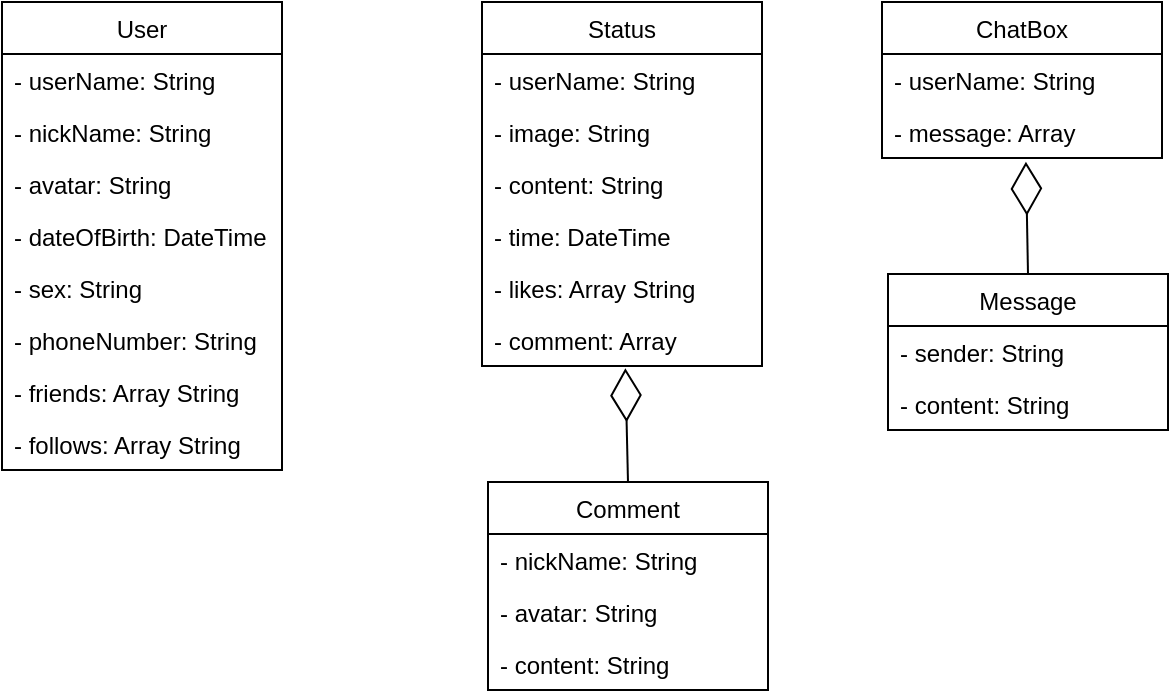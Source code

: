 <mxfile version="12.5.4" type="device"><diagram id="cHY7aMw30Ke0k-DDraJC" name="Page-1"><mxGraphModel dx="723" dy="356" grid="1" gridSize="10" guides="1" tooltips="1" connect="1" arrows="1" fold="1" page="1" pageScale="1" pageWidth="827" pageHeight="1169" math="0" shadow="0"><root><mxCell id="0"/><mxCell id="1" parent="0"/><mxCell id="wQfSos4ZCQLTUjRa2Bkh-5" value="User" style="swimlane;fontStyle=0;childLayout=stackLayout;horizontal=1;startSize=26;fillColor=none;horizontalStack=0;resizeParent=1;resizeParentMax=0;resizeLast=0;collapsible=1;marginBottom=0;" vertex="1" parent="1"><mxGeometry x="20" y="20" width="140" height="234" as="geometry"/></mxCell><mxCell id="wQfSos4ZCQLTUjRa2Bkh-6" value="- userName: String" style="text;strokeColor=none;fillColor=none;align=left;verticalAlign=top;spacingLeft=4;spacingRight=4;overflow=hidden;rotatable=0;points=[[0,0.5],[1,0.5]];portConstraint=eastwest;" vertex="1" parent="wQfSos4ZCQLTUjRa2Bkh-5"><mxGeometry y="26" width="140" height="26" as="geometry"/></mxCell><mxCell id="wQfSos4ZCQLTUjRa2Bkh-7" value="- nickName: String" style="text;strokeColor=none;fillColor=none;align=left;verticalAlign=top;spacingLeft=4;spacingRight=4;overflow=hidden;rotatable=0;points=[[0,0.5],[1,0.5]];portConstraint=eastwest;" vertex="1" parent="wQfSos4ZCQLTUjRa2Bkh-5"><mxGeometry y="52" width="140" height="26" as="geometry"/></mxCell><mxCell id="wQfSos4ZCQLTUjRa2Bkh-8" value="- avatar: String&#10;" style="text;strokeColor=none;fillColor=none;align=left;verticalAlign=top;spacingLeft=4;spacingRight=4;overflow=hidden;rotatable=0;points=[[0,0.5],[1,0.5]];portConstraint=eastwest;" vertex="1" parent="wQfSos4ZCQLTUjRa2Bkh-5"><mxGeometry y="78" width="140" height="26" as="geometry"/></mxCell><mxCell id="wQfSos4ZCQLTUjRa2Bkh-21" value="- dateOfBirth: DateTime" style="text;strokeColor=none;fillColor=none;align=left;verticalAlign=top;spacingLeft=4;spacingRight=4;overflow=hidden;rotatable=0;points=[[0,0.5],[1,0.5]];portConstraint=eastwest;" vertex="1" parent="wQfSos4ZCQLTUjRa2Bkh-5"><mxGeometry y="104" width="140" height="26" as="geometry"/></mxCell><mxCell id="wQfSos4ZCQLTUjRa2Bkh-22" value="- sex: String" style="text;strokeColor=none;fillColor=none;align=left;verticalAlign=top;spacingLeft=4;spacingRight=4;overflow=hidden;rotatable=0;points=[[0,0.5],[1,0.5]];portConstraint=eastwest;" vertex="1" parent="wQfSos4ZCQLTUjRa2Bkh-5"><mxGeometry y="130" width="140" height="26" as="geometry"/></mxCell><mxCell id="wQfSos4ZCQLTUjRa2Bkh-23" value="- phoneNumber: String" style="text;strokeColor=none;fillColor=none;align=left;verticalAlign=top;spacingLeft=4;spacingRight=4;overflow=hidden;rotatable=0;points=[[0,0.5],[1,0.5]];portConstraint=eastwest;" vertex="1" parent="wQfSos4ZCQLTUjRa2Bkh-5"><mxGeometry y="156" width="140" height="26" as="geometry"/></mxCell><mxCell id="wQfSos4ZCQLTUjRa2Bkh-24" value="- friends: Array String" style="text;strokeColor=none;fillColor=none;align=left;verticalAlign=top;spacingLeft=4;spacingRight=4;overflow=hidden;rotatable=0;points=[[0,0.5],[1,0.5]];portConstraint=eastwest;" vertex="1" parent="wQfSos4ZCQLTUjRa2Bkh-5"><mxGeometry y="182" width="140" height="26" as="geometry"/></mxCell><mxCell id="wQfSos4ZCQLTUjRa2Bkh-25" value="- follows: Array String" style="text;strokeColor=none;fillColor=none;align=left;verticalAlign=top;spacingLeft=4;spacingRight=4;overflow=hidden;rotatable=0;points=[[0,0.5],[1,0.5]];portConstraint=eastwest;" vertex="1" parent="wQfSos4ZCQLTUjRa2Bkh-5"><mxGeometry y="208" width="140" height="26" as="geometry"/></mxCell><mxCell id="wQfSos4ZCQLTUjRa2Bkh-26" value="Status" style="swimlane;fontStyle=0;childLayout=stackLayout;horizontal=1;startSize=26;fillColor=none;horizontalStack=0;resizeParent=1;resizeParentMax=0;resizeLast=0;collapsible=1;marginBottom=0;" vertex="1" parent="1"><mxGeometry x="260" y="20" width="140" height="182" as="geometry"/></mxCell><mxCell id="wQfSos4ZCQLTUjRa2Bkh-27" value="- userName: String" style="text;strokeColor=none;fillColor=none;align=left;verticalAlign=top;spacingLeft=4;spacingRight=4;overflow=hidden;rotatable=0;points=[[0,0.5],[1,0.5]];portConstraint=eastwest;" vertex="1" parent="wQfSos4ZCQLTUjRa2Bkh-26"><mxGeometry y="26" width="140" height="26" as="geometry"/></mxCell><mxCell id="wQfSos4ZCQLTUjRa2Bkh-28" value="- image: String" style="text;strokeColor=none;fillColor=none;align=left;verticalAlign=top;spacingLeft=4;spacingRight=4;overflow=hidden;rotatable=0;points=[[0,0.5],[1,0.5]];portConstraint=eastwest;" vertex="1" parent="wQfSos4ZCQLTUjRa2Bkh-26"><mxGeometry y="52" width="140" height="26" as="geometry"/></mxCell><mxCell id="wQfSos4ZCQLTUjRa2Bkh-29" value="- content: String" style="text;strokeColor=none;fillColor=none;align=left;verticalAlign=top;spacingLeft=4;spacingRight=4;overflow=hidden;rotatable=0;points=[[0,0.5],[1,0.5]];portConstraint=eastwest;" vertex="1" parent="wQfSos4ZCQLTUjRa2Bkh-26"><mxGeometry y="78" width="140" height="26" as="geometry"/></mxCell><mxCell id="wQfSos4ZCQLTUjRa2Bkh-30" value="- time: DateTime" style="text;strokeColor=none;fillColor=none;align=left;verticalAlign=top;spacingLeft=4;spacingRight=4;overflow=hidden;rotatable=0;points=[[0,0.5],[1,0.5]];portConstraint=eastwest;" vertex="1" parent="wQfSos4ZCQLTUjRa2Bkh-26"><mxGeometry y="104" width="140" height="26" as="geometry"/></mxCell><mxCell id="wQfSos4ZCQLTUjRa2Bkh-31" value="- likes: Array String" style="text;strokeColor=none;fillColor=none;align=left;verticalAlign=top;spacingLeft=4;spacingRight=4;overflow=hidden;rotatable=0;points=[[0,0.5],[1,0.5]];portConstraint=eastwest;" vertex="1" parent="wQfSos4ZCQLTUjRa2Bkh-26"><mxGeometry y="130" width="140" height="26" as="geometry"/></mxCell><mxCell id="wQfSos4ZCQLTUjRa2Bkh-32" value="- comment: Array" style="text;strokeColor=none;fillColor=none;align=left;verticalAlign=top;spacingLeft=4;spacingRight=4;overflow=hidden;rotatable=0;points=[[0,0.5],[1,0.5]];portConstraint=eastwest;" vertex="1" parent="wQfSos4ZCQLTUjRa2Bkh-26"><mxGeometry y="156" width="140" height="26" as="geometry"/></mxCell><mxCell id="wQfSos4ZCQLTUjRa2Bkh-33" value="Comment" style="swimlane;fontStyle=0;childLayout=stackLayout;horizontal=1;startSize=26;fillColor=none;horizontalStack=0;resizeParent=1;resizeParentMax=0;resizeLast=0;collapsible=1;marginBottom=0;" vertex="1" parent="1"><mxGeometry x="263" y="260" width="140" height="104" as="geometry"/></mxCell><mxCell id="wQfSos4ZCQLTUjRa2Bkh-34" value="- nickName: String" style="text;strokeColor=none;fillColor=none;align=left;verticalAlign=top;spacingLeft=4;spacingRight=4;overflow=hidden;rotatable=0;points=[[0,0.5],[1,0.5]];portConstraint=eastwest;" vertex="1" parent="wQfSos4ZCQLTUjRa2Bkh-33"><mxGeometry y="26" width="140" height="26" as="geometry"/></mxCell><mxCell id="wQfSos4ZCQLTUjRa2Bkh-35" value="- avatar: String" style="text;strokeColor=none;fillColor=none;align=left;verticalAlign=top;spacingLeft=4;spacingRight=4;overflow=hidden;rotatable=0;points=[[0,0.5],[1,0.5]];portConstraint=eastwest;" vertex="1" parent="wQfSos4ZCQLTUjRa2Bkh-33"><mxGeometry y="52" width="140" height="26" as="geometry"/></mxCell><mxCell id="wQfSos4ZCQLTUjRa2Bkh-36" value="- content: String" style="text;strokeColor=none;fillColor=none;align=left;verticalAlign=top;spacingLeft=4;spacingRight=4;overflow=hidden;rotatable=0;points=[[0,0.5],[1,0.5]];portConstraint=eastwest;" vertex="1" parent="wQfSos4ZCQLTUjRa2Bkh-33"><mxGeometry y="78" width="140" height="26" as="geometry"/></mxCell><mxCell id="wQfSos4ZCQLTUjRa2Bkh-38" value="" style="endArrow=diamondThin;endFill=0;endSize=24;html=1;entryX=0.512;entryY=1.045;entryDx=0;entryDy=0;entryPerimeter=0;exitX=0.5;exitY=0;exitDx=0;exitDy=0;" edge="1" parent="1" source="wQfSos4ZCQLTUjRa2Bkh-33" target="wQfSos4ZCQLTUjRa2Bkh-32"><mxGeometry width="160" relative="1" as="geometry"><mxPoint x="20" y="390" as="sourcePoint"/><mxPoint x="180" y="390" as="targetPoint"/></mxGeometry></mxCell><mxCell id="wQfSos4ZCQLTUjRa2Bkh-39" value="ChatBox" style="swimlane;fontStyle=0;childLayout=stackLayout;horizontal=1;startSize=26;fillColor=none;horizontalStack=0;resizeParent=1;resizeParentMax=0;resizeLast=0;collapsible=1;marginBottom=0;" vertex="1" parent="1"><mxGeometry x="460" y="20" width="140" height="78" as="geometry"/></mxCell><mxCell id="wQfSos4ZCQLTUjRa2Bkh-40" value="- userName: String" style="text;strokeColor=none;fillColor=none;align=left;verticalAlign=top;spacingLeft=4;spacingRight=4;overflow=hidden;rotatable=0;points=[[0,0.5],[1,0.5]];portConstraint=eastwest;" vertex="1" parent="wQfSos4ZCQLTUjRa2Bkh-39"><mxGeometry y="26" width="140" height="26" as="geometry"/></mxCell><mxCell id="wQfSos4ZCQLTUjRa2Bkh-41" value="- message: Array" style="text;strokeColor=none;fillColor=none;align=left;verticalAlign=top;spacingLeft=4;spacingRight=4;overflow=hidden;rotatable=0;points=[[0,0.5],[1,0.5]];portConstraint=eastwest;" vertex="1" parent="wQfSos4ZCQLTUjRa2Bkh-39"><mxGeometry y="52" width="140" height="26" as="geometry"/></mxCell><mxCell id="wQfSos4ZCQLTUjRa2Bkh-43" value="Message" style="swimlane;fontStyle=0;childLayout=stackLayout;horizontal=1;startSize=26;fillColor=none;horizontalStack=0;resizeParent=1;resizeParentMax=0;resizeLast=0;collapsible=1;marginBottom=0;" vertex="1" parent="1"><mxGeometry x="463" y="156" width="140" height="78" as="geometry"/></mxCell><mxCell id="wQfSos4ZCQLTUjRa2Bkh-44" value="- sender: String" style="text;strokeColor=none;fillColor=none;align=left;verticalAlign=top;spacingLeft=4;spacingRight=4;overflow=hidden;rotatable=0;points=[[0,0.5],[1,0.5]];portConstraint=eastwest;" vertex="1" parent="wQfSos4ZCQLTUjRa2Bkh-43"><mxGeometry y="26" width="140" height="26" as="geometry"/></mxCell><mxCell id="wQfSos4ZCQLTUjRa2Bkh-45" value="- content: String" style="text;strokeColor=none;fillColor=none;align=left;verticalAlign=top;spacingLeft=4;spacingRight=4;overflow=hidden;rotatable=0;points=[[0,0.5],[1,0.5]];portConstraint=eastwest;" vertex="1" parent="wQfSos4ZCQLTUjRa2Bkh-43"><mxGeometry y="52" width="140" height="26" as="geometry"/></mxCell><mxCell id="wQfSos4ZCQLTUjRa2Bkh-47" value="" style="endArrow=diamondThin;endFill=0;endSize=24;html=1;entryX=0.514;entryY=1.071;entryDx=0;entryDy=0;entryPerimeter=0;exitX=0.5;exitY=0;exitDx=0;exitDy=0;" edge="1" parent="1" source="wQfSos4ZCQLTUjRa2Bkh-43" target="wQfSos4ZCQLTUjRa2Bkh-41"><mxGeometry width="160" relative="1" as="geometry"><mxPoint x="532" y="150" as="sourcePoint"/><mxPoint x="580" y="130" as="targetPoint"/></mxGeometry></mxCell></root></mxGraphModel></diagram></mxfile>